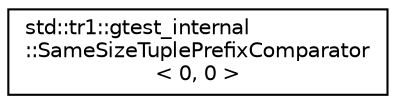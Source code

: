 digraph "クラス階層図"
{
  edge [fontname="Helvetica",fontsize="10",labelfontname="Helvetica",labelfontsize="10"];
  node [fontname="Helvetica",fontsize="10",shape=record];
  rankdir="LR";
  Node0 [label="std::tr1::gtest_internal\l::SameSizeTuplePrefixComparator\l\< 0, 0 \>",height=0.2,width=0.4,color="black", fillcolor="white", style="filled",URL="$d0/d36/structstd_1_1tr1_1_1gtest__internal_1_1_same_size_tuple_prefix_comparator_3_010_00_010_01_4.html"];
}
